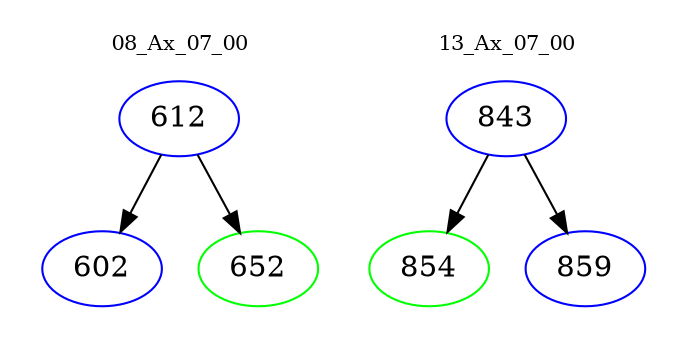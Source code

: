 digraph{
subgraph cluster_0 {
color = white
label = "08_Ax_07_00";
fontsize=10;
T0_612 [label="612", color="blue"]
T0_612 -> T0_602 [color="black"]
T0_602 [label="602", color="blue"]
T0_612 -> T0_652 [color="black"]
T0_652 [label="652", color="green"]
}
subgraph cluster_1 {
color = white
label = "13_Ax_07_00";
fontsize=10;
T1_843 [label="843", color="blue"]
T1_843 -> T1_854 [color="black"]
T1_854 [label="854", color="green"]
T1_843 -> T1_859 [color="black"]
T1_859 [label="859", color="blue"]
}
}
